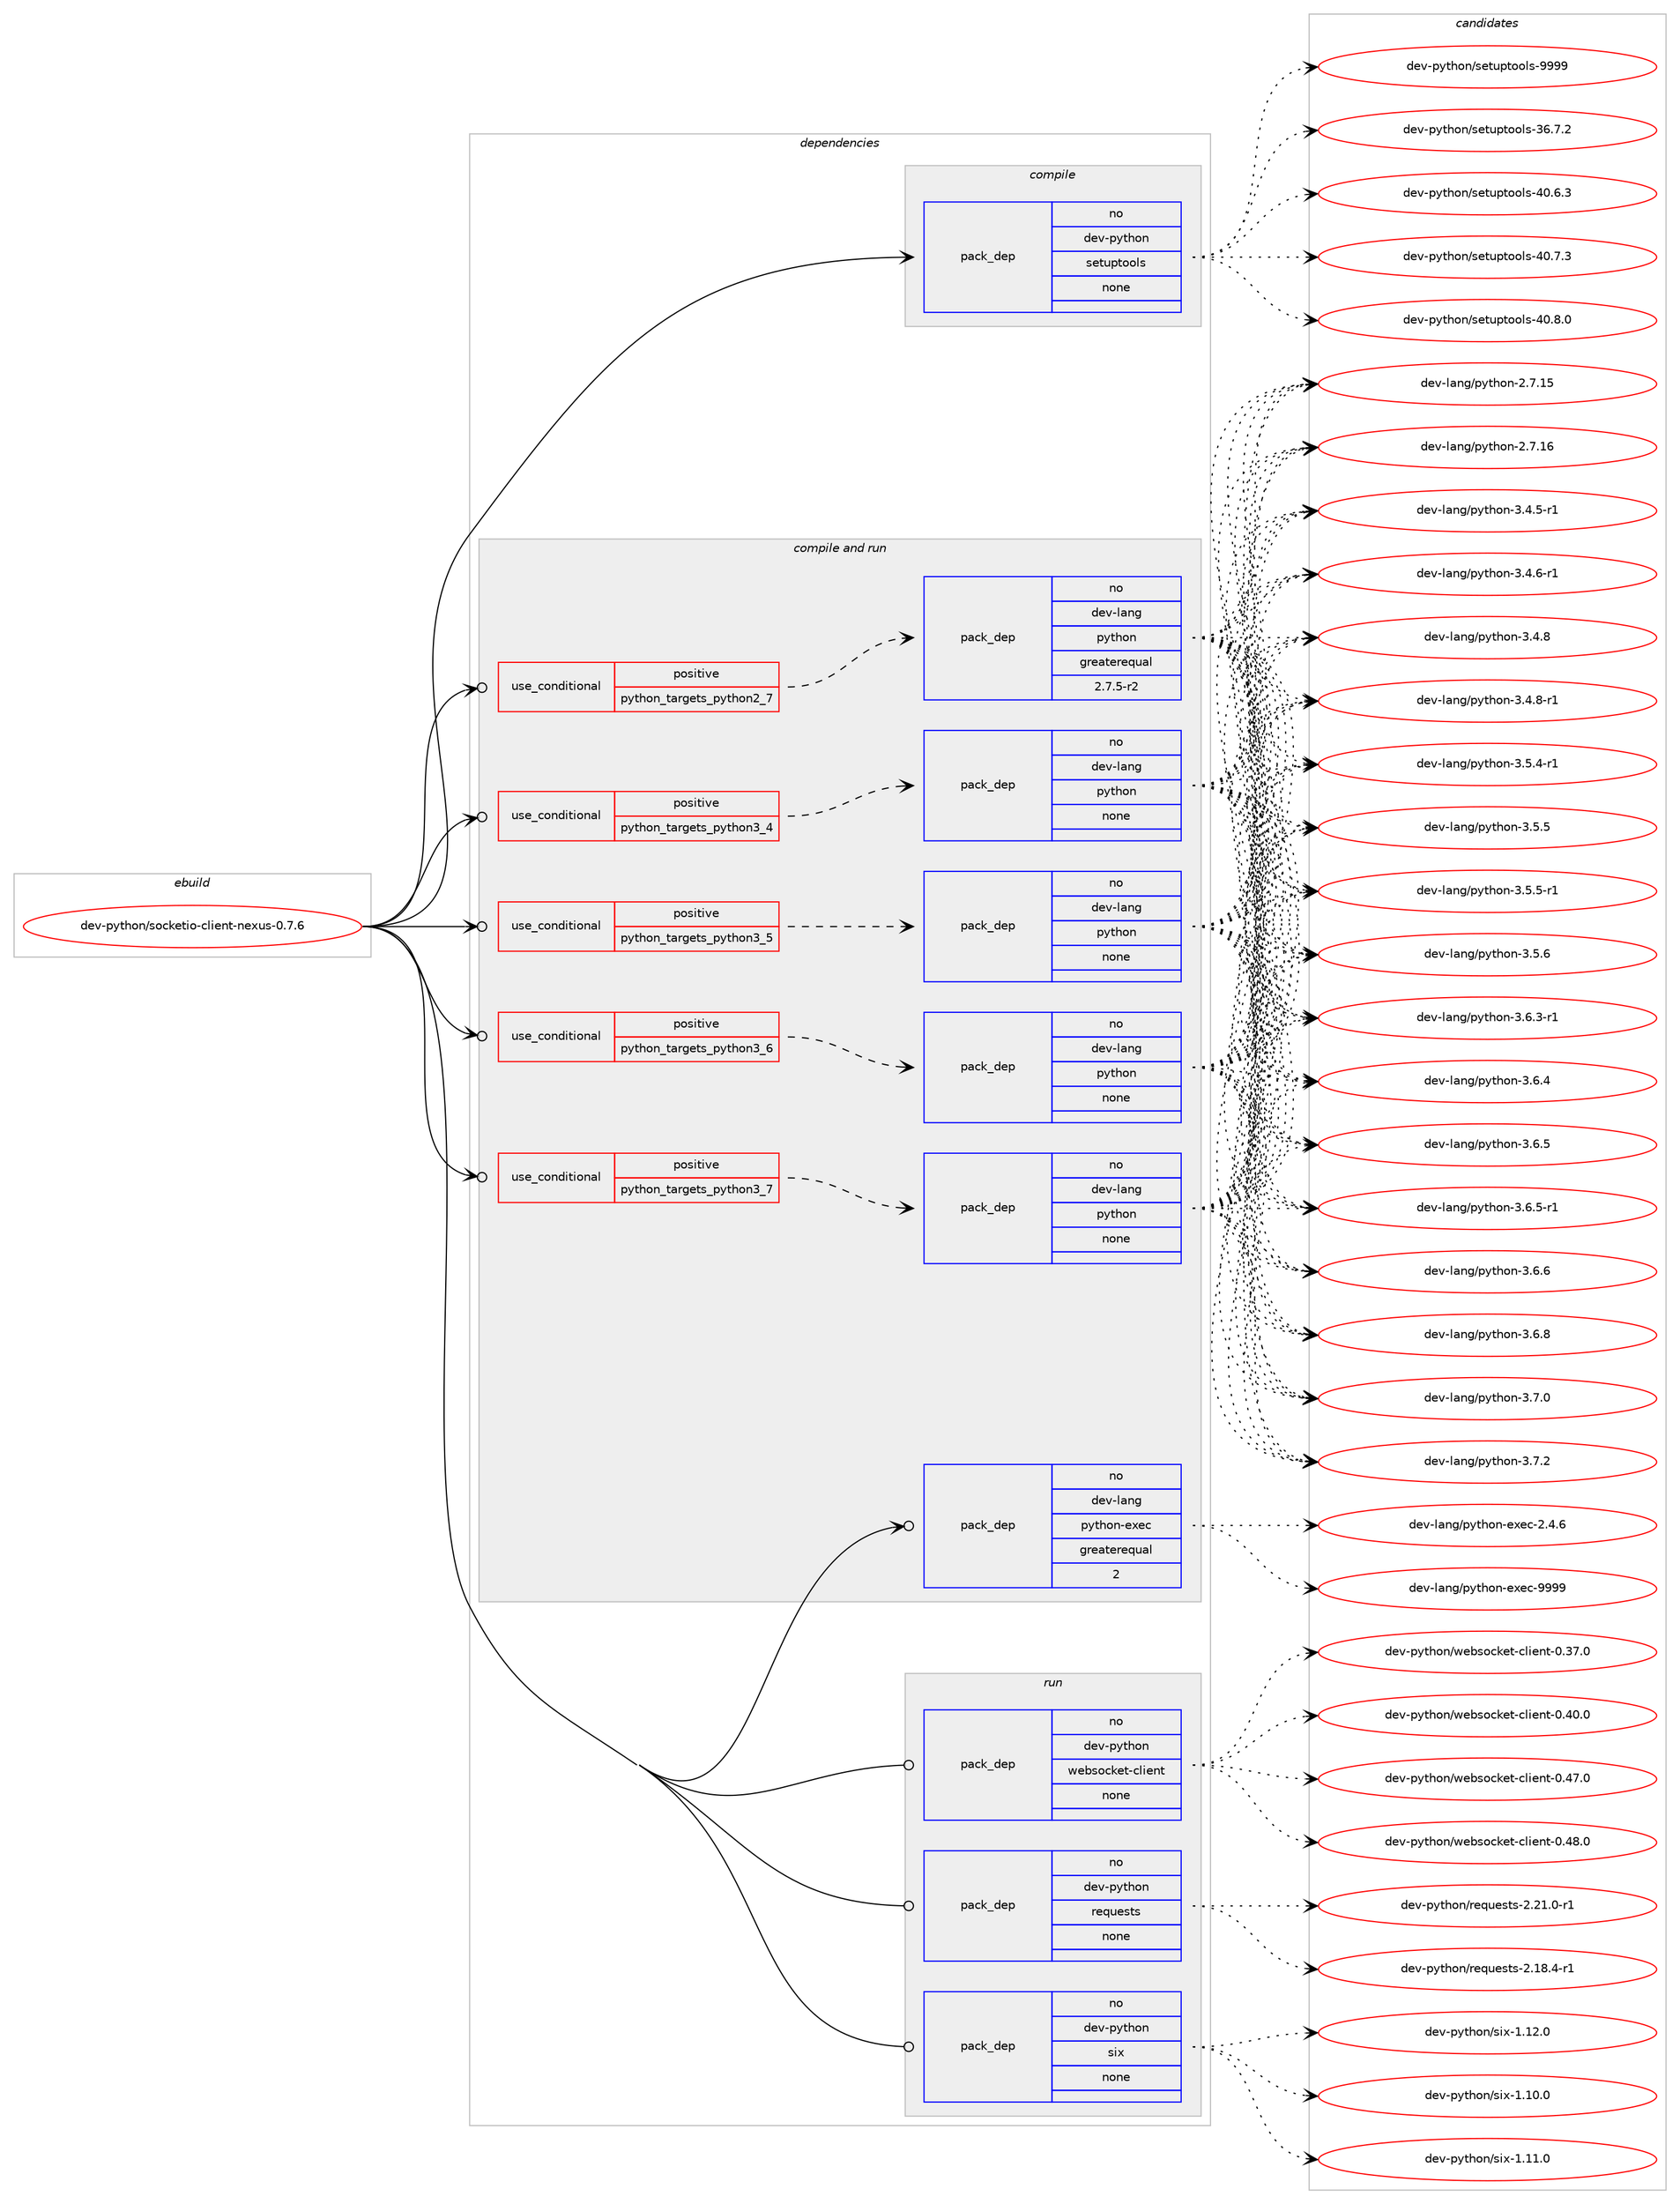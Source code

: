 digraph prolog {

# *************
# Graph options
# *************

newrank=true;
concentrate=true;
compound=true;
graph [rankdir=LR,fontname=Helvetica,fontsize=10,ranksep=1.5];#, ranksep=2.5, nodesep=0.2];
edge  [arrowhead=vee];
node  [fontname=Helvetica,fontsize=10];

# **********
# The ebuild
# **********

subgraph cluster_leftcol {
color=gray;
rank=same;
label=<<i>ebuild</i>>;
id [label="dev-python/socketio-client-nexus-0.7.6", color=red, width=4, href="../dev-python/socketio-client-nexus-0.7.6.svg"];
}

# ****************
# The dependencies
# ****************

subgraph cluster_midcol {
color=gray;
label=<<i>dependencies</i>>;
subgraph cluster_compile {
fillcolor="#eeeeee";
style=filled;
label=<<i>compile</i>>;
subgraph pack1033485 {
dependency1441601 [label=<<TABLE BORDER="0" CELLBORDER="1" CELLSPACING="0" CELLPADDING="4" WIDTH="220"><TR><TD ROWSPAN="6" CELLPADDING="30">pack_dep</TD></TR><TR><TD WIDTH="110">no</TD></TR><TR><TD>dev-python</TD></TR><TR><TD>setuptools</TD></TR><TR><TD>none</TD></TR><TR><TD></TD></TR></TABLE>>, shape=none, color=blue];
}
id:e -> dependency1441601:w [weight=20,style="solid",arrowhead="vee"];
}
subgraph cluster_compileandrun {
fillcolor="#eeeeee";
style=filled;
label=<<i>compile and run</i>>;
subgraph cond384754 {
dependency1441602 [label=<<TABLE BORDER="0" CELLBORDER="1" CELLSPACING="0" CELLPADDING="4"><TR><TD ROWSPAN="3" CELLPADDING="10">use_conditional</TD></TR><TR><TD>positive</TD></TR><TR><TD>python_targets_python2_7</TD></TR></TABLE>>, shape=none, color=red];
subgraph pack1033486 {
dependency1441603 [label=<<TABLE BORDER="0" CELLBORDER="1" CELLSPACING="0" CELLPADDING="4" WIDTH="220"><TR><TD ROWSPAN="6" CELLPADDING="30">pack_dep</TD></TR><TR><TD WIDTH="110">no</TD></TR><TR><TD>dev-lang</TD></TR><TR><TD>python</TD></TR><TR><TD>greaterequal</TD></TR><TR><TD>2.7.5-r2</TD></TR></TABLE>>, shape=none, color=blue];
}
dependency1441602:e -> dependency1441603:w [weight=20,style="dashed",arrowhead="vee"];
}
id:e -> dependency1441602:w [weight=20,style="solid",arrowhead="odotvee"];
subgraph cond384755 {
dependency1441604 [label=<<TABLE BORDER="0" CELLBORDER="1" CELLSPACING="0" CELLPADDING="4"><TR><TD ROWSPAN="3" CELLPADDING="10">use_conditional</TD></TR><TR><TD>positive</TD></TR><TR><TD>python_targets_python3_4</TD></TR></TABLE>>, shape=none, color=red];
subgraph pack1033487 {
dependency1441605 [label=<<TABLE BORDER="0" CELLBORDER="1" CELLSPACING="0" CELLPADDING="4" WIDTH="220"><TR><TD ROWSPAN="6" CELLPADDING="30">pack_dep</TD></TR><TR><TD WIDTH="110">no</TD></TR><TR><TD>dev-lang</TD></TR><TR><TD>python</TD></TR><TR><TD>none</TD></TR><TR><TD></TD></TR></TABLE>>, shape=none, color=blue];
}
dependency1441604:e -> dependency1441605:w [weight=20,style="dashed",arrowhead="vee"];
}
id:e -> dependency1441604:w [weight=20,style="solid",arrowhead="odotvee"];
subgraph cond384756 {
dependency1441606 [label=<<TABLE BORDER="0" CELLBORDER="1" CELLSPACING="0" CELLPADDING="4"><TR><TD ROWSPAN="3" CELLPADDING="10">use_conditional</TD></TR><TR><TD>positive</TD></TR><TR><TD>python_targets_python3_5</TD></TR></TABLE>>, shape=none, color=red];
subgraph pack1033488 {
dependency1441607 [label=<<TABLE BORDER="0" CELLBORDER="1" CELLSPACING="0" CELLPADDING="4" WIDTH="220"><TR><TD ROWSPAN="6" CELLPADDING="30">pack_dep</TD></TR><TR><TD WIDTH="110">no</TD></TR><TR><TD>dev-lang</TD></TR><TR><TD>python</TD></TR><TR><TD>none</TD></TR><TR><TD></TD></TR></TABLE>>, shape=none, color=blue];
}
dependency1441606:e -> dependency1441607:w [weight=20,style="dashed",arrowhead="vee"];
}
id:e -> dependency1441606:w [weight=20,style="solid",arrowhead="odotvee"];
subgraph cond384757 {
dependency1441608 [label=<<TABLE BORDER="0" CELLBORDER="1" CELLSPACING="0" CELLPADDING="4"><TR><TD ROWSPAN="3" CELLPADDING="10">use_conditional</TD></TR><TR><TD>positive</TD></TR><TR><TD>python_targets_python3_6</TD></TR></TABLE>>, shape=none, color=red];
subgraph pack1033489 {
dependency1441609 [label=<<TABLE BORDER="0" CELLBORDER="1" CELLSPACING="0" CELLPADDING="4" WIDTH="220"><TR><TD ROWSPAN="6" CELLPADDING="30">pack_dep</TD></TR><TR><TD WIDTH="110">no</TD></TR><TR><TD>dev-lang</TD></TR><TR><TD>python</TD></TR><TR><TD>none</TD></TR><TR><TD></TD></TR></TABLE>>, shape=none, color=blue];
}
dependency1441608:e -> dependency1441609:w [weight=20,style="dashed",arrowhead="vee"];
}
id:e -> dependency1441608:w [weight=20,style="solid",arrowhead="odotvee"];
subgraph cond384758 {
dependency1441610 [label=<<TABLE BORDER="0" CELLBORDER="1" CELLSPACING="0" CELLPADDING="4"><TR><TD ROWSPAN="3" CELLPADDING="10">use_conditional</TD></TR><TR><TD>positive</TD></TR><TR><TD>python_targets_python3_7</TD></TR></TABLE>>, shape=none, color=red];
subgraph pack1033490 {
dependency1441611 [label=<<TABLE BORDER="0" CELLBORDER="1" CELLSPACING="0" CELLPADDING="4" WIDTH="220"><TR><TD ROWSPAN="6" CELLPADDING="30">pack_dep</TD></TR><TR><TD WIDTH="110">no</TD></TR><TR><TD>dev-lang</TD></TR><TR><TD>python</TD></TR><TR><TD>none</TD></TR><TR><TD></TD></TR></TABLE>>, shape=none, color=blue];
}
dependency1441610:e -> dependency1441611:w [weight=20,style="dashed",arrowhead="vee"];
}
id:e -> dependency1441610:w [weight=20,style="solid",arrowhead="odotvee"];
subgraph pack1033491 {
dependency1441612 [label=<<TABLE BORDER="0" CELLBORDER="1" CELLSPACING="0" CELLPADDING="4" WIDTH="220"><TR><TD ROWSPAN="6" CELLPADDING="30">pack_dep</TD></TR><TR><TD WIDTH="110">no</TD></TR><TR><TD>dev-lang</TD></TR><TR><TD>python-exec</TD></TR><TR><TD>greaterequal</TD></TR><TR><TD>2</TD></TR></TABLE>>, shape=none, color=blue];
}
id:e -> dependency1441612:w [weight=20,style="solid",arrowhead="odotvee"];
}
subgraph cluster_run {
fillcolor="#eeeeee";
style=filled;
label=<<i>run</i>>;
subgraph pack1033492 {
dependency1441613 [label=<<TABLE BORDER="0" CELLBORDER="1" CELLSPACING="0" CELLPADDING="4" WIDTH="220"><TR><TD ROWSPAN="6" CELLPADDING="30">pack_dep</TD></TR><TR><TD WIDTH="110">no</TD></TR><TR><TD>dev-python</TD></TR><TR><TD>requests</TD></TR><TR><TD>none</TD></TR><TR><TD></TD></TR></TABLE>>, shape=none, color=blue];
}
id:e -> dependency1441613:w [weight=20,style="solid",arrowhead="odot"];
subgraph pack1033493 {
dependency1441614 [label=<<TABLE BORDER="0" CELLBORDER="1" CELLSPACING="0" CELLPADDING="4" WIDTH="220"><TR><TD ROWSPAN="6" CELLPADDING="30">pack_dep</TD></TR><TR><TD WIDTH="110">no</TD></TR><TR><TD>dev-python</TD></TR><TR><TD>six</TD></TR><TR><TD>none</TD></TR><TR><TD></TD></TR></TABLE>>, shape=none, color=blue];
}
id:e -> dependency1441614:w [weight=20,style="solid",arrowhead="odot"];
subgraph pack1033494 {
dependency1441615 [label=<<TABLE BORDER="0" CELLBORDER="1" CELLSPACING="0" CELLPADDING="4" WIDTH="220"><TR><TD ROWSPAN="6" CELLPADDING="30">pack_dep</TD></TR><TR><TD WIDTH="110">no</TD></TR><TR><TD>dev-python</TD></TR><TR><TD>websocket-client</TD></TR><TR><TD>none</TD></TR><TR><TD></TD></TR></TABLE>>, shape=none, color=blue];
}
id:e -> dependency1441615:w [weight=20,style="solid",arrowhead="odot"];
}
}

# **************
# The candidates
# **************

subgraph cluster_choices {
rank=same;
color=gray;
label=<<i>candidates</i>>;

subgraph choice1033485 {
color=black;
nodesep=1;
choice100101118451121211161041111104711510111611711211611111110811545515446554650 [label="dev-python/setuptools-36.7.2", color=red, width=4,href="../dev-python/setuptools-36.7.2.svg"];
choice100101118451121211161041111104711510111611711211611111110811545524846544651 [label="dev-python/setuptools-40.6.3", color=red, width=4,href="../dev-python/setuptools-40.6.3.svg"];
choice100101118451121211161041111104711510111611711211611111110811545524846554651 [label="dev-python/setuptools-40.7.3", color=red, width=4,href="../dev-python/setuptools-40.7.3.svg"];
choice100101118451121211161041111104711510111611711211611111110811545524846564648 [label="dev-python/setuptools-40.8.0", color=red, width=4,href="../dev-python/setuptools-40.8.0.svg"];
choice10010111845112121116104111110471151011161171121161111111081154557575757 [label="dev-python/setuptools-9999", color=red, width=4,href="../dev-python/setuptools-9999.svg"];
dependency1441601:e -> choice100101118451121211161041111104711510111611711211611111110811545515446554650:w [style=dotted,weight="100"];
dependency1441601:e -> choice100101118451121211161041111104711510111611711211611111110811545524846544651:w [style=dotted,weight="100"];
dependency1441601:e -> choice100101118451121211161041111104711510111611711211611111110811545524846554651:w [style=dotted,weight="100"];
dependency1441601:e -> choice100101118451121211161041111104711510111611711211611111110811545524846564648:w [style=dotted,weight="100"];
dependency1441601:e -> choice10010111845112121116104111110471151011161171121161111111081154557575757:w [style=dotted,weight="100"];
}
subgraph choice1033486 {
color=black;
nodesep=1;
choice10010111845108971101034711212111610411111045504655464953 [label="dev-lang/python-2.7.15", color=red, width=4,href="../dev-lang/python-2.7.15.svg"];
choice10010111845108971101034711212111610411111045504655464954 [label="dev-lang/python-2.7.16", color=red, width=4,href="../dev-lang/python-2.7.16.svg"];
choice1001011184510897110103471121211161041111104551465246534511449 [label="dev-lang/python-3.4.5-r1", color=red, width=4,href="../dev-lang/python-3.4.5-r1.svg"];
choice1001011184510897110103471121211161041111104551465246544511449 [label="dev-lang/python-3.4.6-r1", color=red, width=4,href="../dev-lang/python-3.4.6-r1.svg"];
choice100101118451089711010347112121116104111110455146524656 [label="dev-lang/python-3.4.8", color=red, width=4,href="../dev-lang/python-3.4.8.svg"];
choice1001011184510897110103471121211161041111104551465246564511449 [label="dev-lang/python-3.4.8-r1", color=red, width=4,href="../dev-lang/python-3.4.8-r1.svg"];
choice1001011184510897110103471121211161041111104551465346524511449 [label="dev-lang/python-3.5.4-r1", color=red, width=4,href="../dev-lang/python-3.5.4-r1.svg"];
choice100101118451089711010347112121116104111110455146534653 [label="dev-lang/python-3.5.5", color=red, width=4,href="../dev-lang/python-3.5.5.svg"];
choice1001011184510897110103471121211161041111104551465346534511449 [label="dev-lang/python-3.5.5-r1", color=red, width=4,href="../dev-lang/python-3.5.5-r1.svg"];
choice100101118451089711010347112121116104111110455146534654 [label="dev-lang/python-3.5.6", color=red, width=4,href="../dev-lang/python-3.5.6.svg"];
choice1001011184510897110103471121211161041111104551465446514511449 [label="dev-lang/python-3.6.3-r1", color=red, width=4,href="../dev-lang/python-3.6.3-r1.svg"];
choice100101118451089711010347112121116104111110455146544652 [label="dev-lang/python-3.6.4", color=red, width=4,href="../dev-lang/python-3.6.4.svg"];
choice100101118451089711010347112121116104111110455146544653 [label="dev-lang/python-3.6.5", color=red, width=4,href="../dev-lang/python-3.6.5.svg"];
choice1001011184510897110103471121211161041111104551465446534511449 [label="dev-lang/python-3.6.5-r1", color=red, width=4,href="../dev-lang/python-3.6.5-r1.svg"];
choice100101118451089711010347112121116104111110455146544654 [label="dev-lang/python-3.6.6", color=red, width=4,href="../dev-lang/python-3.6.6.svg"];
choice100101118451089711010347112121116104111110455146544656 [label="dev-lang/python-3.6.8", color=red, width=4,href="../dev-lang/python-3.6.8.svg"];
choice100101118451089711010347112121116104111110455146554648 [label="dev-lang/python-3.7.0", color=red, width=4,href="../dev-lang/python-3.7.0.svg"];
choice100101118451089711010347112121116104111110455146554650 [label="dev-lang/python-3.7.2", color=red, width=4,href="../dev-lang/python-3.7.2.svg"];
dependency1441603:e -> choice10010111845108971101034711212111610411111045504655464953:w [style=dotted,weight="100"];
dependency1441603:e -> choice10010111845108971101034711212111610411111045504655464954:w [style=dotted,weight="100"];
dependency1441603:e -> choice1001011184510897110103471121211161041111104551465246534511449:w [style=dotted,weight="100"];
dependency1441603:e -> choice1001011184510897110103471121211161041111104551465246544511449:w [style=dotted,weight="100"];
dependency1441603:e -> choice100101118451089711010347112121116104111110455146524656:w [style=dotted,weight="100"];
dependency1441603:e -> choice1001011184510897110103471121211161041111104551465246564511449:w [style=dotted,weight="100"];
dependency1441603:e -> choice1001011184510897110103471121211161041111104551465346524511449:w [style=dotted,weight="100"];
dependency1441603:e -> choice100101118451089711010347112121116104111110455146534653:w [style=dotted,weight="100"];
dependency1441603:e -> choice1001011184510897110103471121211161041111104551465346534511449:w [style=dotted,weight="100"];
dependency1441603:e -> choice100101118451089711010347112121116104111110455146534654:w [style=dotted,weight="100"];
dependency1441603:e -> choice1001011184510897110103471121211161041111104551465446514511449:w [style=dotted,weight="100"];
dependency1441603:e -> choice100101118451089711010347112121116104111110455146544652:w [style=dotted,weight="100"];
dependency1441603:e -> choice100101118451089711010347112121116104111110455146544653:w [style=dotted,weight="100"];
dependency1441603:e -> choice1001011184510897110103471121211161041111104551465446534511449:w [style=dotted,weight="100"];
dependency1441603:e -> choice100101118451089711010347112121116104111110455146544654:w [style=dotted,weight="100"];
dependency1441603:e -> choice100101118451089711010347112121116104111110455146544656:w [style=dotted,weight="100"];
dependency1441603:e -> choice100101118451089711010347112121116104111110455146554648:w [style=dotted,weight="100"];
dependency1441603:e -> choice100101118451089711010347112121116104111110455146554650:w [style=dotted,weight="100"];
}
subgraph choice1033487 {
color=black;
nodesep=1;
choice10010111845108971101034711212111610411111045504655464953 [label="dev-lang/python-2.7.15", color=red, width=4,href="../dev-lang/python-2.7.15.svg"];
choice10010111845108971101034711212111610411111045504655464954 [label="dev-lang/python-2.7.16", color=red, width=4,href="../dev-lang/python-2.7.16.svg"];
choice1001011184510897110103471121211161041111104551465246534511449 [label="dev-lang/python-3.4.5-r1", color=red, width=4,href="../dev-lang/python-3.4.5-r1.svg"];
choice1001011184510897110103471121211161041111104551465246544511449 [label="dev-lang/python-3.4.6-r1", color=red, width=4,href="../dev-lang/python-3.4.6-r1.svg"];
choice100101118451089711010347112121116104111110455146524656 [label="dev-lang/python-3.4.8", color=red, width=4,href="../dev-lang/python-3.4.8.svg"];
choice1001011184510897110103471121211161041111104551465246564511449 [label="dev-lang/python-3.4.8-r1", color=red, width=4,href="../dev-lang/python-3.4.8-r1.svg"];
choice1001011184510897110103471121211161041111104551465346524511449 [label="dev-lang/python-3.5.4-r1", color=red, width=4,href="../dev-lang/python-3.5.4-r1.svg"];
choice100101118451089711010347112121116104111110455146534653 [label="dev-lang/python-3.5.5", color=red, width=4,href="../dev-lang/python-3.5.5.svg"];
choice1001011184510897110103471121211161041111104551465346534511449 [label="dev-lang/python-3.5.5-r1", color=red, width=4,href="../dev-lang/python-3.5.5-r1.svg"];
choice100101118451089711010347112121116104111110455146534654 [label="dev-lang/python-3.5.6", color=red, width=4,href="../dev-lang/python-3.5.6.svg"];
choice1001011184510897110103471121211161041111104551465446514511449 [label="dev-lang/python-3.6.3-r1", color=red, width=4,href="../dev-lang/python-3.6.3-r1.svg"];
choice100101118451089711010347112121116104111110455146544652 [label="dev-lang/python-3.6.4", color=red, width=4,href="../dev-lang/python-3.6.4.svg"];
choice100101118451089711010347112121116104111110455146544653 [label="dev-lang/python-3.6.5", color=red, width=4,href="../dev-lang/python-3.6.5.svg"];
choice1001011184510897110103471121211161041111104551465446534511449 [label="dev-lang/python-3.6.5-r1", color=red, width=4,href="../dev-lang/python-3.6.5-r1.svg"];
choice100101118451089711010347112121116104111110455146544654 [label="dev-lang/python-3.6.6", color=red, width=4,href="../dev-lang/python-3.6.6.svg"];
choice100101118451089711010347112121116104111110455146544656 [label="dev-lang/python-3.6.8", color=red, width=4,href="../dev-lang/python-3.6.8.svg"];
choice100101118451089711010347112121116104111110455146554648 [label="dev-lang/python-3.7.0", color=red, width=4,href="../dev-lang/python-3.7.0.svg"];
choice100101118451089711010347112121116104111110455146554650 [label="dev-lang/python-3.7.2", color=red, width=4,href="../dev-lang/python-3.7.2.svg"];
dependency1441605:e -> choice10010111845108971101034711212111610411111045504655464953:w [style=dotted,weight="100"];
dependency1441605:e -> choice10010111845108971101034711212111610411111045504655464954:w [style=dotted,weight="100"];
dependency1441605:e -> choice1001011184510897110103471121211161041111104551465246534511449:w [style=dotted,weight="100"];
dependency1441605:e -> choice1001011184510897110103471121211161041111104551465246544511449:w [style=dotted,weight="100"];
dependency1441605:e -> choice100101118451089711010347112121116104111110455146524656:w [style=dotted,weight="100"];
dependency1441605:e -> choice1001011184510897110103471121211161041111104551465246564511449:w [style=dotted,weight="100"];
dependency1441605:e -> choice1001011184510897110103471121211161041111104551465346524511449:w [style=dotted,weight="100"];
dependency1441605:e -> choice100101118451089711010347112121116104111110455146534653:w [style=dotted,weight="100"];
dependency1441605:e -> choice1001011184510897110103471121211161041111104551465346534511449:w [style=dotted,weight="100"];
dependency1441605:e -> choice100101118451089711010347112121116104111110455146534654:w [style=dotted,weight="100"];
dependency1441605:e -> choice1001011184510897110103471121211161041111104551465446514511449:w [style=dotted,weight="100"];
dependency1441605:e -> choice100101118451089711010347112121116104111110455146544652:w [style=dotted,weight="100"];
dependency1441605:e -> choice100101118451089711010347112121116104111110455146544653:w [style=dotted,weight="100"];
dependency1441605:e -> choice1001011184510897110103471121211161041111104551465446534511449:w [style=dotted,weight="100"];
dependency1441605:e -> choice100101118451089711010347112121116104111110455146544654:w [style=dotted,weight="100"];
dependency1441605:e -> choice100101118451089711010347112121116104111110455146544656:w [style=dotted,weight="100"];
dependency1441605:e -> choice100101118451089711010347112121116104111110455146554648:w [style=dotted,weight="100"];
dependency1441605:e -> choice100101118451089711010347112121116104111110455146554650:w [style=dotted,weight="100"];
}
subgraph choice1033488 {
color=black;
nodesep=1;
choice10010111845108971101034711212111610411111045504655464953 [label="dev-lang/python-2.7.15", color=red, width=4,href="../dev-lang/python-2.7.15.svg"];
choice10010111845108971101034711212111610411111045504655464954 [label="dev-lang/python-2.7.16", color=red, width=4,href="../dev-lang/python-2.7.16.svg"];
choice1001011184510897110103471121211161041111104551465246534511449 [label="dev-lang/python-3.4.5-r1", color=red, width=4,href="../dev-lang/python-3.4.5-r1.svg"];
choice1001011184510897110103471121211161041111104551465246544511449 [label="dev-lang/python-3.4.6-r1", color=red, width=4,href="../dev-lang/python-3.4.6-r1.svg"];
choice100101118451089711010347112121116104111110455146524656 [label="dev-lang/python-3.4.8", color=red, width=4,href="../dev-lang/python-3.4.8.svg"];
choice1001011184510897110103471121211161041111104551465246564511449 [label="dev-lang/python-3.4.8-r1", color=red, width=4,href="../dev-lang/python-3.4.8-r1.svg"];
choice1001011184510897110103471121211161041111104551465346524511449 [label="dev-lang/python-3.5.4-r1", color=red, width=4,href="../dev-lang/python-3.5.4-r1.svg"];
choice100101118451089711010347112121116104111110455146534653 [label="dev-lang/python-3.5.5", color=red, width=4,href="../dev-lang/python-3.5.5.svg"];
choice1001011184510897110103471121211161041111104551465346534511449 [label="dev-lang/python-3.5.5-r1", color=red, width=4,href="../dev-lang/python-3.5.5-r1.svg"];
choice100101118451089711010347112121116104111110455146534654 [label="dev-lang/python-3.5.6", color=red, width=4,href="../dev-lang/python-3.5.6.svg"];
choice1001011184510897110103471121211161041111104551465446514511449 [label="dev-lang/python-3.6.3-r1", color=red, width=4,href="../dev-lang/python-3.6.3-r1.svg"];
choice100101118451089711010347112121116104111110455146544652 [label="dev-lang/python-3.6.4", color=red, width=4,href="../dev-lang/python-3.6.4.svg"];
choice100101118451089711010347112121116104111110455146544653 [label="dev-lang/python-3.6.5", color=red, width=4,href="../dev-lang/python-3.6.5.svg"];
choice1001011184510897110103471121211161041111104551465446534511449 [label="dev-lang/python-3.6.5-r1", color=red, width=4,href="../dev-lang/python-3.6.5-r1.svg"];
choice100101118451089711010347112121116104111110455146544654 [label="dev-lang/python-3.6.6", color=red, width=4,href="../dev-lang/python-3.6.6.svg"];
choice100101118451089711010347112121116104111110455146544656 [label="dev-lang/python-3.6.8", color=red, width=4,href="../dev-lang/python-3.6.8.svg"];
choice100101118451089711010347112121116104111110455146554648 [label="dev-lang/python-3.7.0", color=red, width=4,href="../dev-lang/python-3.7.0.svg"];
choice100101118451089711010347112121116104111110455146554650 [label="dev-lang/python-3.7.2", color=red, width=4,href="../dev-lang/python-3.7.2.svg"];
dependency1441607:e -> choice10010111845108971101034711212111610411111045504655464953:w [style=dotted,weight="100"];
dependency1441607:e -> choice10010111845108971101034711212111610411111045504655464954:w [style=dotted,weight="100"];
dependency1441607:e -> choice1001011184510897110103471121211161041111104551465246534511449:w [style=dotted,weight="100"];
dependency1441607:e -> choice1001011184510897110103471121211161041111104551465246544511449:w [style=dotted,weight="100"];
dependency1441607:e -> choice100101118451089711010347112121116104111110455146524656:w [style=dotted,weight="100"];
dependency1441607:e -> choice1001011184510897110103471121211161041111104551465246564511449:w [style=dotted,weight="100"];
dependency1441607:e -> choice1001011184510897110103471121211161041111104551465346524511449:w [style=dotted,weight="100"];
dependency1441607:e -> choice100101118451089711010347112121116104111110455146534653:w [style=dotted,weight="100"];
dependency1441607:e -> choice1001011184510897110103471121211161041111104551465346534511449:w [style=dotted,weight="100"];
dependency1441607:e -> choice100101118451089711010347112121116104111110455146534654:w [style=dotted,weight="100"];
dependency1441607:e -> choice1001011184510897110103471121211161041111104551465446514511449:w [style=dotted,weight="100"];
dependency1441607:e -> choice100101118451089711010347112121116104111110455146544652:w [style=dotted,weight="100"];
dependency1441607:e -> choice100101118451089711010347112121116104111110455146544653:w [style=dotted,weight="100"];
dependency1441607:e -> choice1001011184510897110103471121211161041111104551465446534511449:w [style=dotted,weight="100"];
dependency1441607:e -> choice100101118451089711010347112121116104111110455146544654:w [style=dotted,weight="100"];
dependency1441607:e -> choice100101118451089711010347112121116104111110455146544656:w [style=dotted,weight="100"];
dependency1441607:e -> choice100101118451089711010347112121116104111110455146554648:w [style=dotted,weight="100"];
dependency1441607:e -> choice100101118451089711010347112121116104111110455146554650:w [style=dotted,weight="100"];
}
subgraph choice1033489 {
color=black;
nodesep=1;
choice10010111845108971101034711212111610411111045504655464953 [label="dev-lang/python-2.7.15", color=red, width=4,href="../dev-lang/python-2.7.15.svg"];
choice10010111845108971101034711212111610411111045504655464954 [label="dev-lang/python-2.7.16", color=red, width=4,href="../dev-lang/python-2.7.16.svg"];
choice1001011184510897110103471121211161041111104551465246534511449 [label="dev-lang/python-3.4.5-r1", color=red, width=4,href="../dev-lang/python-3.4.5-r1.svg"];
choice1001011184510897110103471121211161041111104551465246544511449 [label="dev-lang/python-3.4.6-r1", color=red, width=4,href="../dev-lang/python-3.4.6-r1.svg"];
choice100101118451089711010347112121116104111110455146524656 [label="dev-lang/python-3.4.8", color=red, width=4,href="../dev-lang/python-3.4.8.svg"];
choice1001011184510897110103471121211161041111104551465246564511449 [label="dev-lang/python-3.4.8-r1", color=red, width=4,href="../dev-lang/python-3.4.8-r1.svg"];
choice1001011184510897110103471121211161041111104551465346524511449 [label="dev-lang/python-3.5.4-r1", color=red, width=4,href="../dev-lang/python-3.5.4-r1.svg"];
choice100101118451089711010347112121116104111110455146534653 [label="dev-lang/python-3.5.5", color=red, width=4,href="../dev-lang/python-3.5.5.svg"];
choice1001011184510897110103471121211161041111104551465346534511449 [label="dev-lang/python-3.5.5-r1", color=red, width=4,href="../dev-lang/python-3.5.5-r1.svg"];
choice100101118451089711010347112121116104111110455146534654 [label="dev-lang/python-3.5.6", color=red, width=4,href="../dev-lang/python-3.5.6.svg"];
choice1001011184510897110103471121211161041111104551465446514511449 [label="dev-lang/python-3.6.3-r1", color=red, width=4,href="../dev-lang/python-3.6.3-r1.svg"];
choice100101118451089711010347112121116104111110455146544652 [label="dev-lang/python-3.6.4", color=red, width=4,href="../dev-lang/python-3.6.4.svg"];
choice100101118451089711010347112121116104111110455146544653 [label="dev-lang/python-3.6.5", color=red, width=4,href="../dev-lang/python-3.6.5.svg"];
choice1001011184510897110103471121211161041111104551465446534511449 [label="dev-lang/python-3.6.5-r1", color=red, width=4,href="../dev-lang/python-3.6.5-r1.svg"];
choice100101118451089711010347112121116104111110455146544654 [label="dev-lang/python-3.6.6", color=red, width=4,href="../dev-lang/python-3.6.6.svg"];
choice100101118451089711010347112121116104111110455146544656 [label="dev-lang/python-3.6.8", color=red, width=4,href="../dev-lang/python-3.6.8.svg"];
choice100101118451089711010347112121116104111110455146554648 [label="dev-lang/python-3.7.0", color=red, width=4,href="../dev-lang/python-3.7.0.svg"];
choice100101118451089711010347112121116104111110455146554650 [label="dev-lang/python-3.7.2", color=red, width=4,href="../dev-lang/python-3.7.2.svg"];
dependency1441609:e -> choice10010111845108971101034711212111610411111045504655464953:w [style=dotted,weight="100"];
dependency1441609:e -> choice10010111845108971101034711212111610411111045504655464954:w [style=dotted,weight="100"];
dependency1441609:e -> choice1001011184510897110103471121211161041111104551465246534511449:w [style=dotted,weight="100"];
dependency1441609:e -> choice1001011184510897110103471121211161041111104551465246544511449:w [style=dotted,weight="100"];
dependency1441609:e -> choice100101118451089711010347112121116104111110455146524656:w [style=dotted,weight="100"];
dependency1441609:e -> choice1001011184510897110103471121211161041111104551465246564511449:w [style=dotted,weight="100"];
dependency1441609:e -> choice1001011184510897110103471121211161041111104551465346524511449:w [style=dotted,weight="100"];
dependency1441609:e -> choice100101118451089711010347112121116104111110455146534653:w [style=dotted,weight="100"];
dependency1441609:e -> choice1001011184510897110103471121211161041111104551465346534511449:w [style=dotted,weight="100"];
dependency1441609:e -> choice100101118451089711010347112121116104111110455146534654:w [style=dotted,weight="100"];
dependency1441609:e -> choice1001011184510897110103471121211161041111104551465446514511449:w [style=dotted,weight="100"];
dependency1441609:e -> choice100101118451089711010347112121116104111110455146544652:w [style=dotted,weight="100"];
dependency1441609:e -> choice100101118451089711010347112121116104111110455146544653:w [style=dotted,weight="100"];
dependency1441609:e -> choice1001011184510897110103471121211161041111104551465446534511449:w [style=dotted,weight="100"];
dependency1441609:e -> choice100101118451089711010347112121116104111110455146544654:w [style=dotted,weight="100"];
dependency1441609:e -> choice100101118451089711010347112121116104111110455146544656:w [style=dotted,weight="100"];
dependency1441609:e -> choice100101118451089711010347112121116104111110455146554648:w [style=dotted,weight="100"];
dependency1441609:e -> choice100101118451089711010347112121116104111110455146554650:w [style=dotted,weight="100"];
}
subgraph choice1033490 {
color=black;
nodesep=1;
choice10010111845108971101034711212111610411111045504655464953 [label="dev-lang/python-2.7.15", color=red, width=4,href="../dev-lang/python-2.7.15.svg"];
choice10010111845108971101034711212111610411111045504655464954 [label="dev-lang/python-2.7.16", color=red, width=4,href="../dev-lang/python-2.7.16.svg"];
choice1001011184510897110103471121211161041111104551465246534511449 [label="dev-lang/python-3.4.5-r1", color=red, width=4,href="../dev-lang/python-3.4.5-r1.svg"];
choice1001011184510897110103471121211161041111104551465246544511449 [label="dev-lang/python-3.4.6-r1", color=red, width=4,href="../dev-lang/python-3.4.6-r1.svg"];
choice100101118451089711010347112121116104111110455146524656 [label="dev-lang/python-3.4.8", color=red, width=4,href="../dev-lang/python-3.4.8.svg"];
choice1001011184510897110103471121211161041111104551465246564511449 [label="dev-lang/python-3.4.8-r1", color=red, width=4,href="../dev-lang/python-3.4.8-r1.svg"];
choice1001011184510897110103471121211161041111104551465346524511449 [label="dev-lang/python-3.5.4-r1", color=red, width=4,href="../dev-lang/python-3.5.4-r1.svg"];
choice100101118451089711010347112121116104111110455146534653 [label="dev-lang/python-3.5.5", color=red, width=4,href="../dev-lang/python-3.5.5.svg"];
choice1001011184510897110103471121211161041111104551465346534511449 [label="dev-lang/python-3.5.5-r1", color=red, width=4,href="../dev-lang/python-3.5.5-r1.svg"];
choice100101118451089711010347112121116104111110455146534654 [label="dev-lang/python-3.5.6", color=red, width=4,href="../dev-lang/python-3.5.6.svg"];
choice1001011184510897110103471121211161041111104551465446514511449 [label="dev-lang/python-3.6.3-r1", color=red, width=4,href="../dev-lang/python-3.6.3-r1.svg"];
choice100101118451089711010347112121116104111110455146544652 [label="dev-lang/python-3.6.4", color=red, width=4,href="../dev-lang/python-3.6.4.svg"];
choice100101118451089711010347112121116104111110455146544653 [label="dev-lang/python-3.6.5", color=red, width=4,href="../dev-lang/python-3.6.5.svg"];
choice1001011184510897110103471121211161041111104551465446534511449 [label="dev-lang/python-3.6.5-r1", color=red, width=4,href="../dev-lang/python-3.6.5-r1.svg"];
choice100101118451089711010347112121116104111110455146544654 [label="dev-lang/python-3.6.6", color=red, width=4,href="../dev-lang/python-3.6.6.svg"];
choice100101118451089711010347112121116104111110455146544656 [label="dev-lang/python-3.6.8", color=red, width=4,href="../dev-lang/python-3.6.8.svg"];
choice100101118451089711010347112121116104111110455146554648 [label="dev-lang/python-3.7.0", color=red, width=4,href="../dev-lang/python-3.7.0.svg"];
choice100101118451089711010347112121116104111110455146554650 [label="dev-lang/python-3.7.2", color=red, width=4,href="../dev-lang/python-3.7.2.svg"];
dependency1441611:e -> choice10010111845108971101034711212111610411111045504655464953:w [style=dotted,weight="100"];
dependency1441611:e -> choice10010111845108971101034711212111610411111045504655464954:w [style=dotted,weight="100"];
dependency1441611:e -> choice1001011184510897110103471121211161041111104551465246534511449:w [style=dotted,weight="100"];
dependency1441611:e -> choice1001011184510897110103471121211161041111104551465246544511449:w [style=dotted,weight="100"];
dependency1441611:e -> choice100101118451089711010347112121116104111110455146524656:w [style=dotted,weight="100"];
dependency1441611:e -> choice1001011184510897110103471121211161041111104551465246564511449:w [style=dotted,weight="100"];
dependency1441611:e -> choice1001011184510897110103471121211161041111104551465346524511449:w [style=dotted,weight="100"];
dependency1441611:e -> choice100101118451089711010347112121116104111110455146534653:w [style=dotted,weight="100"];
dependency1441611:e -> choice1001011184510897110103471121211161041111104551465346534511449:w [style=dotted,weight="100"];
dependency1441611:e -> choice100101118451089711010347112121116104111110455146534654:w [style=dotted,weight="100"];
dependency1441611:e -> choice1001011184510897110103471121211161041111104551465446514511449:w [style=dotted,weight="100"];
dependency1441611:e -> choice100101118451089711010347112121116104111110455146544652:w [style=dotted,weight="100"];
dependency1441611:e -> choice100101118451089711010347112121116104111110455146544653:w [style=dotted,weight="100"];
dependency1441611:e -> choice1001011184510897110103471121211161041111104551465446534511449:w [style=dotted,weight="100"];
dependency1441611:e -> choice100101118451089711010347112121116104111110455146544654:w [style=dotted,weight="100"];
dependency1441611:e -> choice100101118451089711010347112121116104111110455146544656:w [style=dotted,weight="100"];
dependency1441611:e -> choice100101118451089711010347112121116104111110455146554648:w [style=dotted,weight="100"];
dependency1441611:e -> choice100101118451089711010347112121116104111110455146554650:w [style=dotted,weight="100"];
}
subgraph choice1033491 {
color=black;
nodesep=1;
choice1001011184510897110103471121211161041111104510112010199455046524654 [label="dev-lang/python-exec-2.4.6", color=red, width=4,href="../dev-lang/python-exec-2.4.6.svg"];
choice10010111845108971101034711212111610411111045101120101994557575757 [label="dev-lang/python-exec-9999", color=red, width=4,href="../dev-lang/python-exec-9999.svg"];
dependency1441612:e -> choice1001011184510897110103471121211161041111104510112010199455046524654:w [style=dotted,weight="100"];
dependency1441612:e -> choice10010111845108971101034711212111610411111045101120101994557575757:w [style=dotted,weight="100"];
}
subgraph choice1033492 {
color=black;
nodesep=1;
choice1001011184511212111610411111047114101113117101115116115455046495646524511449 [label="dev-python/requests-2.18.4-r1", color=red, width=4,href="../dev-python/requests-2.18.4-r1.svg"];
choice1001011184511212111610411111047114101113117101115116115455046504946484511449 [label="dev-python/requests-2.21.0-r1", color=red, width=4,href="../dev-python/requests-2.21.0-r1.svg"];
dependency1441613:e -> choice1001011184511212111610411111047114101113117101115116115455046495646524511449:w [style=dotted,weight="100"];
dependency1441613:e -> choice1001011184511212111610411111047114101113117101115116115455046504946484511449:w [style=dotted,weight="100"];
}
subgraph choice1033493 {
color=black;
nodesep=1;
choice100101118451121211161041111104711510512045494649484648 [label="dev-python/six-1.10.0", color=red, width=4,href="../dev-python/six-1.10.0.svg"];
choice100101118451121211161041111104711510512045494649494648 [label="dev-python/six-1.11.0", color=red, width=4,href="../dev-python/six-1.11.0.svg"];
choice100101118451121211161041111104711510512045494649504648 [label="dev-python/six-1.12.0", color=red, width=4,href="../dev-python/six-1.12.0.svg"];
dependency1441614:e -> choice100101118451121211161041111104711510512045494649484648:w [style=dotted,weight="100"];
dependency1441614:e -> choice100101118451121211161041111104711510512045494649494648:w [style=dotted,weight="100"];
dependency1441614:e -> choice100101118451121211161041111104711510512045494649504648:w [style=dotted,weight="100"];
}
subgraph choice1033494 {
color=black;
nodesep=1;
choice10010111845112121116104111110471191019811511199107101116459910810510111011645484651554648 [label="dev-python/websocket-client-0.37.0", color=red, width=4,href="../dev-python/websocket-client-0.37.0.svg"];
choice10010111845112121116104111110471191019811511199107101116459910810510111011645484652484648 [label="dev-python/websocket-client-0.40.0", color=red, width=4,href="../dev-python/websocket-client-0.40.0.svg"];
choice10010111845112121116104111110471191019811511199107101116459910810510111011645484652554648 [label="dev-python/websocket-client-0.47.0", color=red, width=4,href="../dev-python/websocket-client-0.47.0.svg"];
choice10010111845112121116104111110471191019811511199107101116459910810510111011645484652564648 [label="dev-python/websocket-client-0.48.0", color=red, width=4,href="../dev-python/websocket-client-0.48.0.svg"];
dependency1441615:e -> choice10010111845112121116104111110471191019811511199107101116459910810510111011645484651554648:w [style=dotted,weight="100"];
dependency1441615:e -> choice10010111845112121116104111110471191019811511199107101116459910810510111011645484652484648:w [style=dotted,weight="100"];
dependency1441615:e -> choice10010111845112121116104111110471191019811511199107101116459910810510111011645484652554648:w [style=dotted,weight="100"];
dependency1441615:e -> choice10010111845112121116104111110471191019811511199107101116459910810510111011645484652564648:w [style=dotted,weight="100"];
}
}

}

